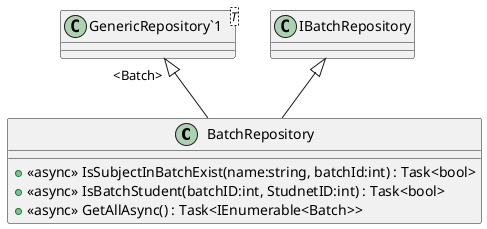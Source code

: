 @startuml
class BatchRepository {
    + <<async>> IsSubjectInBatchExist(name:string, batchId:int) : Task<bool>
    + <<async>> IsBatchStudent(batchID:int, StudnetID:int) : Task<bool>
    + <<async>> GetAllAsync() : Task<IEnumerable<Batch>>
}
class "GenericRepository`1"<T> {
}
"GenericRepository`1" "<Batch>" <|-- BatchRepository
IBatchRepository <|-- BatchRepository
@enduml
